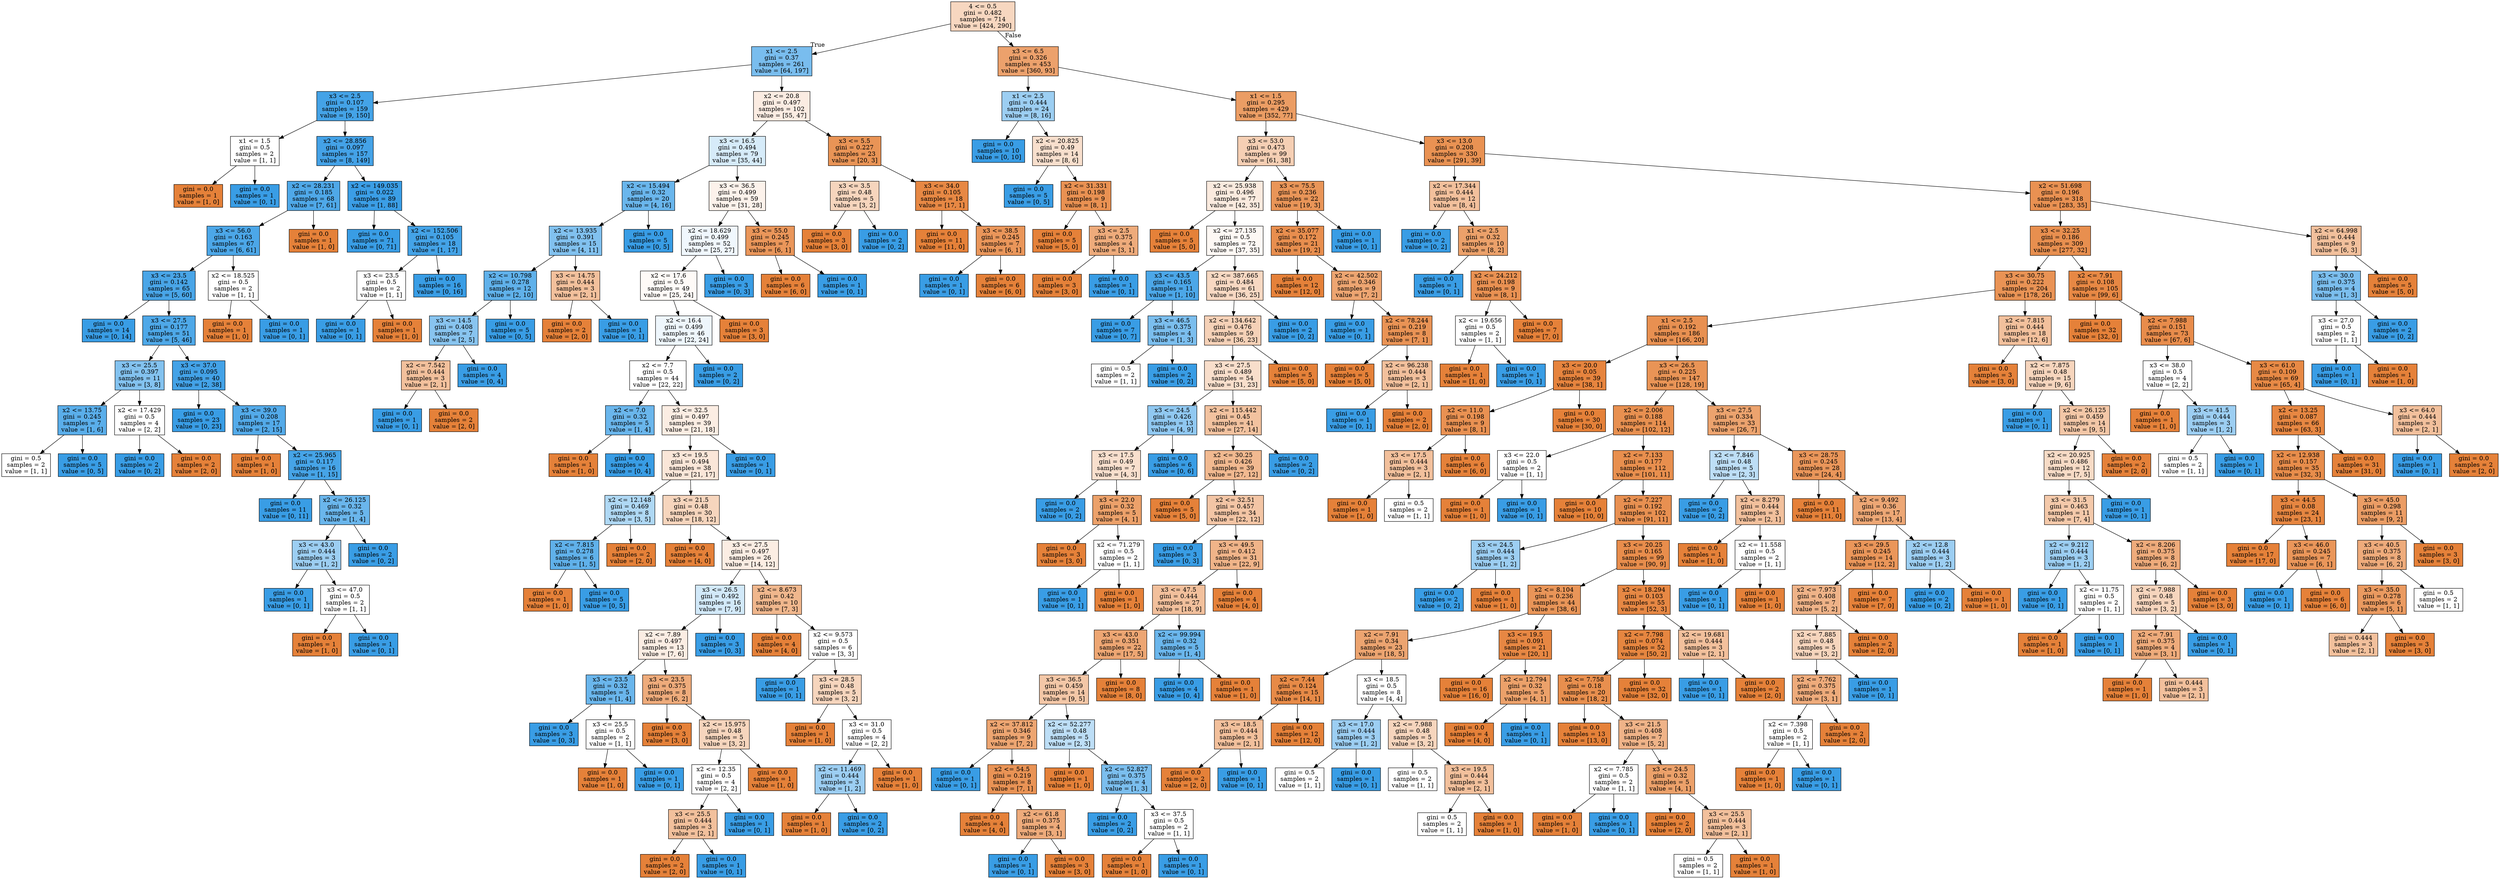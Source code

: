 digraph Tree {
node [shape=box, style="filled", color="black"] ;
0 [label="4 <= 0.5\ngini = 0.482\nsamples = 714\nvalue = [424, 290]", fillcolor="#e5813951"] ;
1 [label="x1 <= 2.5\ngini = 0.37\nsamples = 261\nvalue = [64, 197]", fillcolor="#399de5ac"] ;
0 -> 1 [labeldistance=2.5, labelangle=45, headlabel="True"] ;
2 [label="x3 <= 2.5\ngini = 0.107\nsamples = 159\nvalue = [9, 150]", fillcolor="#399de5f0"] ;
1 -> 2 ;
3 [label="x1 <= 1.5\ngini = 0.5\nsamples = 2\nvalue = [1, 1]", fillcolor="#e5813900"] ;
2 -> 3 ;
4 [label="gini = 0.0\nsamples = 1\nvalue = [1, 0]", fillcolor="#e58139ff"] ;
3 -> 4 ;
5 [label="gini = 0.0\nsamples = 1\nvalue = [0, 1]", fillcolor="#399de5ff"] ;
3 -> 5 ;
6 [label="x2 <= 28.856\ngini = 0.097\nsamples = 157\nvalue = [8, 149]", fillcolor="#399de5f1"] ;
2 -> 6 ;
7 [label="x2 <= 28.231\ngini = 0.185\nsamples = 68\nvalue = [7, 61]", fillcolor="#399de5e2"] ;
6 -> 7 ;
8 [label="x3 <= 56.0\ngini = 0.163\nsamples = 67\nvalue = [6, 61]", fillcolor="#399de5e6"] ;
7 -> 8 ;
9 [label="x3 <= 23.5\ngini = 0.142\nsamples = 65\nvalue = [5, 60]", fillcolor="#399de5ea"] ;
8 -> 9 ;
10 [label="gini = 0.0\nsamples = 14\nvalue = [0, 14]", fillcolor="#399de5ff"] ;
9 -> 10 ;
11 [label="x3 <= 27.5\ngini = 0.177\nsamples = 51\nvalue = [5, 46]", fillcolor="#399de5e3"] ;
9 -> 11 ;
12 [label="x3 <= 25.5\ngini = 0.397\nsamples = 11\nvalue = [3, 8]", fillcolor="#399de59f"] ;
11 -> 12 ;
13 [label="x2 <= 13.75\ngini = 0.245\nsamples = 7\nvalue = [1, 6]", fillcolor="#399de5d4"] ;
12 -> 13 ;
14 [label="gini = 0.5\nsamples = 2\nvalue = [1, 1]", fillcolor="#e5813900"] ;
13 -> 14 ;
15 [label="gini = 0.0\nsamples = 5\nvalue = [0, 5]", fillcolor="#399de5ff"] ;
13 -> 15 ;
16 [label="x2 <= 17.429\ngini = 0.5\nsamples = 4\nvalue = [2, 2]", fillcolor="#e5813900"] ;
12 -> 16 ;
17 [label="gini = 0.0\nsamples = 2\nvalue = [0, 2]", fillcolor="#399de5ff"] ;
16 -> 17 ;
18 [label="gini = 0.0\nsamples = 2\nvalue = [2, 0]", fillcolor="#e58139ff"] ;
16 -> 18 ;
19 [label="x3 <= 37.0\ngini = 0.095\nsamples = 40\nvalue = [2, 38]", fillcolor="#399de5f2"] ;
11 -> 19 ;
20 [label="gini = 0.0\nsamples = 23\nvalue = [0, 23]", fillcolor="#399de5ff"] ;
19 -> 20 ;
21 [label="x3 <= 39.0\ngini = 0.208\nsamples = 17\nvalue = [2, 15]", fillcolor="#399de5dd"] ;
19 -> 21 ;
22 [label="gini = 0.0\nsamples = 1\nvalue = [1, 0]", fillcolor="#e58139ff"] ;
21 -> 22 ;
23 [label="x2 <= 25.965\ngini = 0.117\nsamples = 16\nvalue = [1, 15]", fillcolor="#399de5ee"] ;
21 -> 23 ;
24 [label="gini = 0.0\nsamples = 11\nvalue = [0, 11]", fillcolor="#399de5ff"] ;
23 -> 24 ;
25 [label="x2 <= 26.125\ngini = 0.32\nsamples = 5\nvalue = [1, 4]", fillcolor="#399de5bf"] ;
23 -> 25 ;
26 [label="x3 <= 43.0\ngini = 0.444\nsamples = 3\nvalue = [1, 2]", fillcolor="#399de57f"] ;
25 -> 26 ;
27 [label="gini = 0.0\nsamples = 1\nvalue = [0, 1]", fillcolor="#399de5ff"] ;
26 -> 27 ;
28 [label="x3 <= 47.0\ngini = 0.5\nsamples = 2\nvalue = [1, 1]", fillcolor="#e5813900"] ;
26 -> 28 ;
29 [label="gini = 0.0\nsamples = 1\nvalue = [1, 0]", fillcolor="#e58139ff"] ;
28 -> 29 ;
30 [label="gini = 0.0\nsamples = 1\nvalue = [0, 1]", fillcolor="#399de5ff"] ;
28 -> 30 ;
31 [label="gini = 0.0\nsamples = 2\nvalue = [0, 2]", fillcolor="#399de5ff"] ;
25 -> 31 ;
32 [label="x2 <= 18.525\ngini = 0.5\nsamples = 2\nvalue = [1, 1]", fillcolor="#e5813900"] ;
8 -> 32 ;
33 [label="gini = 0.0\nsamples = 1\nvalue = [1, 0]", fillcolor="#e58139ff"] ;
32 -> 33 ;
34 [label="gini = 0.0\nsamples = 1\nvalue = [0, 1]", fillcolor="#399de5ff"] ;
32 -> 34 ;
35 [label="gini = 0.0\nsamples = 1\nvalue = [1, 0]", fillcolor="#e58139ff"] ;
7 -> 35 ;
36 [label="x2 <= 149.035\ngini = 0.022\nsamples = 89\nvalue = [1, 88]", fillcolor="#399de5fc"] ;
6 -> 36 ;
37 [label="gini = 0.0\nsamples = 71\nvalue = [0, 71]", fillcolor="#399de5ff"] ;
36 -> 37 ;
38 [label="x2 <= 152.506\ngini = 0.105\nsamples = 18\nvalue = [1, 17]", fillcolor="#399de5f0"] ;
36 -> 38 ;
39 [label="x3 <= 23.5\ngini = 0.5\nsamples = 2\nvalue = [1, 1]", fillcolor="#e5813900"] ;
38 -> 39 ;
40 [label="gini = 0.0\nsamples = 1\nvalue = [0, 1]", fillcolor="#399de5ff"] ;
39 -> 40 ;
41 [label="gini = 0.0\nsamples = 1\nvalue = [1, 0]", fillcolor="#e58139ff"] ;
39 -> 41 ;
42 [label="gini = 0.0\nsamples = 16\nvalue = [0, 16]", fillcolor="#399de5ff"] ;
38 -> 42 ;
43 [label="x2 <= 20.8\ngini = 0.497\nsamples = 102\nvalue = [55, 47]", fillcolor="#e5813925"] ;
1 -> 43 ;
44 [label="x3 <= 16.5\ngini = 0.494\nsamples = 79\nvalue = [35, 44]", fillcolor="#399de534"] ;
43 -> 44 ;
45 [label="x2 <= 15.494\ngini = 0.32\nsamples = 20\nvalue = [4, 16]", fillcolor="#399de5bf"] ;
44 -> 45 ;
46 [label="x2 <= 13.935\ngini = 0.391\nsamples = 15\nvalue = [4, 11]", fillcolor="#399de5a2"] ;
45 -> 46 ;
47 [label="x2 <= 10.798\ngini = 0.278\nsamples = 12\nvalue = [2, 10]", fillcolor="#399de5cc"] ;
46 -> 47 ;
48 [label="x3 <= 14.5\ngini = 0.408\nsamples = 7\nvalue = [2, 5]", fillcolor="#399de599"] ;
47 -> 48 ;
49 [label="x2 <= 7.542\ngini = 0.444\nsamples = 3\nvalue = [2, 1]", fillcolor="#e581397f"] ;
48 -> 49 ;
50 [label="gini = 0.0\nsamples = 1\nvalue = [0, 1]", fillcolor="#399de5ff"] ;
49 -> 50 ;
51 [label="gini = 0.0\nsamples = 2\nvalue = [2, 0]", fillcolor="#e58139ff"] ;
49 -> 51 ;
52 [label="gini = 0.0\nsamples = 4\nvalue = [0, 4]", fillcolor="#399de5ff"] ;
48 -> 52 ;
53 [label="gini = 0.0\nsamples = 5\nvalue = [0, 5]", fillcolor="#399de5ff"] ;
47 -> 53 ;
54 [label="x3 <= 14.75\ngini = 0.444\nsamples = 3\nvalue = [2, 1]", fillcolor="#e581397f"] ;
46 -> 54 ;
55 [label="gini = 0.0\nsamples = 2\nvalue = [2, 0]", fillcolor="#e58139ff"] ;
54 -> 55 ;
56 [label="gini = 0.0\nsamples = 1\nvalue = [0, 1]", fillcolor="#399de5ff"] ;
54 -> 56 ;
57 [label="gini = 0.0\nsamples = 5\nvalue = [0, 5]", fillcolor="#399de5ff"] ;
45 -> 57 ;
58 [label="x3 <= 36.5\ngini = 0.499\nsamples = 59\nvalue = [31, 28]", fillcolor="#e5813919"] ;
44 -> 58 ;
59 [label="x2 <= 18.629\ngini = 0.499\nsamples = 52\nvalue = [25, 27]", fillcolor="#399de513"] ;
58 -> 59 ;
60 [label="x2 <= 17.6\ngini = 0.5\nsamples = 49\nvalue = [25, 24]", fillcolor="#e581390a"] ;
59 -> 60 ;
61 [label="x2 <= 16.4\ngini = 0.499\nsamples = 46\nvalue = [22, 24]", fillcolor="#399de515"] ;
60 -> 61 ;
62 [label="x2 <= 7.7\ngini = 0.5\nsamples = 44\nvalue = [22, 22]", fillcolor="#e5813900"] ;
61 -> 62 ;
63 [label="x2 <= 7.0\ngini = 0.32\nsamples = 5\nvalue = [1, 4]", fillcolor="#399de5bf"] ;
62 -> 63 ;
64 [label="gini = 0.0\nsamples = 1\nvalue = [1, 0]", fillcolor="#e58139ff"] ;
63 -> 64 ;
65 [label="gini = 0.0\nsamples = 4\nvalue = [0, 4]", fillcolor="#399de5ff"] ;
63 -> 65 ;
66 [label="x3 <= 32.5\ngini = 0.497\nsamples = 39\nvalue = [21, 18]", fillcolor="#e5813924"] ;
62 -> 66 ;
67 [label="x3 <= 19.5\ngini = 0.494\nsamples = 38\nvalue = [21, 17]", fillcolor="#e5813931"] ;
66 -> 67 ;
68 [label="x2 <= 12.148\ngini = 0.469\nsamples = 8\nvalue = [3, 5]", fillcolor="#399de566"] ;
67 -> 68 ;
69 [label="x2 <= 7.815\ngini = 0.278\nsamples = 6\nvalue = [1, 5]", fillcolor="#399de5cc"] ;
68 -> 69 ;
70 [label="gini = 0.0\nsamples = 1\nvalue = [1, 0]", fillcolor="#e58139ff"] ;
69 -> 70 ;
71 [label="gini = 0.0\nsamples = 5\nvalue = [0, 5]", fillcolor="#399de5ff"] ;
69 -> 71 ;
72 [label="gini = 0.0\nsamples = 2\nvalue = [2, 0]", fillcolor="#e58139ff"] ;
68 -> 72 ;
73 [label="x3 <= 21.5\ngini = 0.48\nsamples = 30\nvalue = [18, 12]", fillcolor="#e5813955"] ;
67 -> 73 ;
74 [label="gini = 0.0\nsamples = 4\nvalue = [4, 0]", fillcolor="#e58139ff"] ;
73 -> 74 ;
75 [label="x3 <= 27.5\ngini = 0.497\nsamples = 26\nvalue = [14, 12]", fillcolor="#e5813924"] ;
73 -> 75 ;
76 [label="x3 <= 26.5\ngini = 0.492\nsamples = 16\nvalue = [7, 9]", fillcolor="#399de539"] ;
75 -> 76 ;
77 [label="x2 <= 7.89\ngini = 0.497\nsamples = 13\nvalue = [7, 6]", fillcolor="#e5813924"] ;
76 -> 77 ;
78 [label="x3 <= 23.5\ngini = 0.32\nsamples = 5\nvalue = [1, 4]", fillcolor="#399de5bf"] ;
77 -> 78 ;
79 [label="gini = 0.0\nsamples = 3\nvalue = [0, 3]", fillcolor="#399de5ff"] ;
78 -> 79 ;
80 [label="x3 <= 25.5\ngini = 0.5\nsamples = 2\nvalue = [1, 1]", fillcolor="#e5813900"] ;
78 -> 80 ;
81 [label="gini = 0.0\nsamples = 1\nvalue = [1, 0]", fillcolor="#e58139ff"] ;
80 -> 81 ;
82 [label="gini = 0.0\nsamples = 1\nvalue = [0, 1]", fillcolor="#399de5ff"] ;
80 -> 82 ;
83 [label="x3 <= 23.5\ngini = 0.375\nsamples = 8\nvalue = [6, 2]", fillcolor="#e58139aa"] ;
77 -> 83 ;
84 [label="gini = 0.0\nsamples = 3\nvalue = [3, 0]", fillcolor="#e58139ff"] ;
83 -> 84 ;
85 [label="x2 <= 15.975\ngini = 0.48\nsamples = 5\nvalue = [3, 2]", fillcolor="#e5813955"] ;
83 -> 85 ;
86 [label="x2 <= 12.35\ngini = 0.5\nsamples = 4\nvalue = [2, 2]", fillcolor="#e5813900"] ;
85 -> 86 ;
87 [label="x3 <= 25.5\ngini = 0.444\nsamples = 3\nvalue = [2, 1]", fillcolor="#e581397f"] ;
86 -> 87 ;
88 [label="gini = 0.0\nsamples = 2\nvalue = [2, 0]", fillcolor="#e58139ff"] ;
87 -> 88 ;
89 [label="gini = 0.0\nsamples = 1\nvalue = [0, 1]", fillcolor="#399de5ff"] ;
87 -> 89 ;
90 [label="gini = 0.0\nsamples = 1\nvalue = [0, 1]", fillcolor="#399de5ff"] ;
86 -> 90 ;
91 [label="gini = 0.0\nsamples = 1\nvalue = [1, 0]", fillcolor="#e58139ff"] ;
85 -> 91 ;
92 [label="gini = 0.0\nsamples = 3\nvalue = [0, 3]", fillcolor="#399de5ff"] ;
76 -> 92 ;
93 [label="x2 <= 8.673\ngini = 0.42\nsamples = 10\nvalue = [7, 3]", fillcolor="#e5813992"] ;
75 -> 93 ;
94 [label="gini = 0.0\nsamples = 4\nvalue = [4, 0]", fillcolor="#e58139ff"] ;
93 -> 94 ;
95 [label="x2 <= 9.573\ngini = 0.5\nsamples = 6\nvalue = [3, 3]", fillcolor="#e5813900"] ;
93 -> 95 ;
96 [label="gini = 0.0\nsamples = 1\nvalue = [0, 1]", fillcolor="#399de5ff"] ;
95 -> 96 ;
97 [label="x3 <= 28.5\ngini = 0.48\nsamples = 5\nvalue = [3, 2]", fillcolor="#e5813955"] ;
95 -> 97 ;
98 [label="gini = 0.0\nsamples = 1\nvalue = [1, 0]", fillcolor="#e58139ff"] ;
97 -> 98 ;
99 [label="x3 <= 31.0\ngini = 0.5\nsamples = 4\nvalue = [2, 2]", fillcolor="#e5813900"] ;
97 -> 99 ;
100 [label="x2 <= 11.469\ngini = 0.444\nsamples = 3\nvalue = [1, 2]", fillcolor="#399de57f"] ;
99 -> 100 ;
101 [label="gini = 0.0\nsamples = 1\nvalue = [1, 0]", fillcolor="#e58139ff"] ;
100 -> 101 ;
102 [label="gini = 0.0\nsamples = 2\nvalue = [0, 2]", fillcolor="#399de5ff"] ;
100 -> 102 ;
103 [label="gini = 0.0\nsamples = 1\nvalue = [1, 0]", fillcolor="#e58139ff"] ;
99 -> 103 ;
104 [label="gini = 0.0\nsamples = 1\nvalue = [0, 1]", fillcolor="#399de5ff"] ;
66 -> 104 ;
105 [label="gini = 0.0\nsamples = 2\nvalue = [0, 2]", fillcolor="#399de5ff"] ;
61 -> 105 ;
106 [label="gini = 0.0\nsamples = 3\nvalue = [3, 0]", fillcolor="#e58139ff"] ;
60 -> 106 ;
107 [label="gini = 0.0\nsamples = 3\nvalue = [0, 3]", fillcolor="#399de5ff"] ;
59 -> 107 ;
108 [label="x3 <= 55.0\ngini = 0.245\nsamples = 7\nvalue = [6, 1]", fillcolor="#e58139d4"] ;
58 -> 108 ;
109 [label="gini = 0.0\nsamples = 6\nvalue = [6, 0]", fillcolor="#e58139ff"] ;
108 -> 109 ;
110 [label="gini = 0.0\nsamples = 1\nvalue = [0, 1]", fillcolor="#399de5ff"] ;
108 -> 110 ;
111 [label="x3 <= 5.5\ngini = 0.227\nsamples = 23\nvalue = [20, 3]", fillcolor="#e58139d9"] ;
43 -> 111 ;
112 [label="x3 <= 3.5\ngini = 0.48\nsamples = 5\nvalue = [3, 2]", fillcolor="#e5813955"] ;
111 -> 112 ;
113 [label="gini = 0.0\nsamples = 3\nvalue = [3, 0]", fillcolor="#e58139ff"] ;
112 -> 113 ;
114 [label="gini = 0.0\nsamples = 2\nvalue = [0, 2]", fillcolor="#399de5ff"] ;
112 -> 114 ;
115 [label="x3 <= 34.0\ngini = 0.105\nsamples = 18\nvalue = [17, 1]", fillcolor="#e58139f0"] ;
111 -> 115 ;
116 [label="gini = 0.0\nsamples = 11\nvalue = [11, 0]", fillcolor="#e58139ff"] ;
115 -> 116 ;
117 [label="x3 <= 38.5\ngini = 0.245\nsamples = 7\nvalue = [6, 1]", fillcolor="#e58139d4"] ;
115 -> 117 ;
118 [label="gini = 0.0\nsamples = 1\nvalue = [0, 1]", fillcolor="#399de5ff"] ;
117 -> 118 ;
119 [label="gini = 0.0\nsamples = 6\nvalue = [6, 0]", fillcolor="#e58139ff"] ;
117 -> 119 ;
120 [label="x3 <= 6.5\ngini = 0.326\nsamples = 453\nvalue = [360, 93]", fillcolor="#e58139bd"] ;
0 -> 120 [labeldistance=2.5, labelangle=-45, headlabel="False"] ;
121 [label="x1 <= 2.5\ngini = 0.444\nsamples = 24\nvalue = [8, 16]", fillcolor="#399de57f"] ;
120 -> 121 ;
122 [label="gini = 0.0\nsamples = 10\nvalue = [0, 10]", fillcolor="#399de5ff"] ;
121 -> 122 ;
123 [label="x2 <= 20.825\ngini = 0.49\nsamples = 14\nvalue = [8, 6]", fillcolor="#e5813940"] ;
121 -> 123 ;
124 [label="gini = 0.0\nsamples = 5\nvalue = [0, 5]", fillcolor="#399de5ff"] ;
123 -> 124 ;
125 [label="x2 <= 31.331\ngini = 0.198\nsamples = 9\nvalue = [8, 1]", fillcolor="#e58139df"] ;
123 -> 125 ;
126 [label="gini = 0.0\nsamples = 5\nvalue = [5, 0]", fillcolor="#e58139ff"] ;
125 -> 126 ;
127 [label="x3 <= 2.5\ngini = 0.375\nsamples = 4\nvalue = [3, 1]", fillcolor="#e58139aa"] ;
125 -> 127 ;
128 [label="gini = 0.0\nsamples = 3\nvalue = [3, 0]", fillcolor="#e58139ff"] ;
127 -> 128 ;
129 [label="gini = 0.0\nsamples = 1\nvalue = [0, 1]", fillcolor="#399de5ff"] ;
127 -> 129 ;
130 [label="x1 <= 1.5\ngini = 0.295\nsamples = 429\nvalue = [352, 77]", fillcolor="#e58139c7"] ;
120 -> 130 ;
131 [label="x3 <= 53.0\ngini = 0.473\nsamples = 99\nvalue = [61, 38]", fillcolor="#e5813960"] ;
130 -> 131 ;
132 [label="x2 <= 25.938\ngini = 0.496\nsamples = 77\nvalue = [42, 35]", fillcolor="#e581392a"] ;
131 -> 132 ;
133 [label="gini = 0.0\nsamples = 5\nvalue = [5, 0]", fillcolor="#e58139ff"] ;
132 -> 133 ;
134 [label="x2 <= 27.135\ngini = 0.5\nsamples = 72\nvalue = [37, 35]", fillcolor="#e581390e"] ;
132 -> 134 ;
135 [label="x3 <= 43.5\ngini = 0.165\nsamples = 11\nvalue = [1, 10]", fillcolor="#399de5e6"] ;
134 -> 135 ;
136 [label="gini = 0.0\nsamples = 7\nvalue = [0, 7]", fillcolor="#399de5ff"] ;
135 -> 136 ;
137 [label="x3 <= 46.5\ngini = 0.375\nsamples = 4\nvalue = [1, 3]", fillcolor="#399de5aa"] ;
135 -> 137 ;
138 [label="gini = 0.5\nsamples = 2\nvalue = [1, 1]", fillcolor="#e5813900"] ;
137 -> 138 ;
139 [label="gini = 0.0\nsamples = 2\nvalue = [0, 2]", fillcolor="#399de5ff"] ;
137 -> 139 ;
140 [label="x2 <= 387.665\ngini = 0.484\nsamples = 61\nvalue = [36, 25]", fillcolor="#e581394e"] ;
134 -> 140 ;
141 [label="x2 <= 134.642\ngini = 0.476\nsamples = 59\nvalue = [36, 23]", fillcolor="#e581395c"] ;
140 -> 141 ;
142 [label="x3 <= 27.5\ngini = 0.489\nsamples = 54\nvalue = [31, 23]", fillcolor="#e5813942"] ;
141 -> 142 ;
143 [label="x3 <= 24.5\ngini = 0.426\nsamples = 13\nvalue = [4, 9]", fillcolor="#399de58e"] ;
142 -> 143 ;
144 [label="x3 <= 17.5\ngini = 0.49\nsamples = 7\nvalue = [4, 3]", fillcolor="#e5813940"] ;
143 -> 144 ;
145 [label="gini = 0.0\nsamples = 2\nvalue = [0, 2]", fillcolor="#399de5ff"] ;
144 -> 145 ;
146 [label="x3 <= 22.0\ngini = 0.32\nsamples = 5\nvalue = [4, 1]", fillcolor="#e58139bf"] ;
144 -> 146 ;
147 [label="gini = 0.0\nsamples = 3\nvalue = [3, 0]", fillcolor="#e58139ff"] ;
146 -> 147 ;
148 [label="x2 <= 71.279\ngini = 0.5\nsamples = 2\nvalue = [1, 1]", fillcolor="#e5813900"] ;
146 -> 148 ;
149 [label="gini = 0.0\nsamples = 1\nvalue = [0, 1]", fillcolor="#399de5ff"] ;
148 -> 149 ;
150 [label="gini = 0.0\nsamples = 1\nvalue = [1, 0]", fillcolor="#e58139ff"] ;
148 -> 150 ;
151 [label="gini = 0.0\nsamples = 6\nvalue = [0, 6]", fillcolor="#399de5ff"] ;
143 -> 151 ;
152 [label="x2 <= 115.442\ngini = 0.45\nsamples = 41\nvalue = [27, 14]", fillcolor="#e581397b"] ;
142 -> 152 ;
153 [label="x2 <= 30.25\ngini = 0.426\nsamples = 39\nvalue = [27, 12]", fillcolor="#e581398e"] ;
152 -> 153 ;
154 [label="gini = 0.0\nsamples = 5\nvalue = [5, 0]", fillcolor="#e58139ff"] ;
153 -> 154 ;
155 [label="x2 <= 32.51\ngini = 0.457\nsamples = 34\nvalue = [22, 12]", fillcolor="#e5813974"] ;
153 -> 155 ;
156 [label="gini = 0.0\nsamples = 3\nvalue = [0, 3]", fillcolor="#399de5ff"] ;
155 -> 156 ;
157 [label="x3 <= 49.5\ngini = 0.412\nsamples = 31\nvalue = [22, 9]", fillcolor="#e5813997"] ;
155 -> 157 ;
158 [label="x3 <= 47.5\ngini = 0.444\nsamples = 27\nvalue = [18, 9]", fillcolor="#e581397f"] ;
157 -> 158 ;
159 [label="x3 <= 43.0\ngini = 0.351\nsamples = 22\nvalue = [17, 5]", fillcolor="#e58139b4"] ;
158 -> 159 ;
160 [label="x3 <= 36.5\ngini = 0.459\nsamples = 14\nvalue = [9, 5]", fillcolor="#e5813971"] ;
159 -> 160 ;
161 [label="x2 <= 37.812\ngini = 0.346\nsamples = 9\nvalue = [7, 2]", fillcolor="#e58139b6"] ;
160 -> 161 ;
162 [label="gini = 0.0\nsamples = 1\nvalue = [0, 1]", fillcolor="#399de5ff"] ;
161 -> 162 ;
163 [label="x2 <= 54.5\ngini = 0.219\nsamples = 8\nvalue = [7, 1]", fillcolor="#e58139db"] ;
161 -> 163 ;
164 [label="gini = 0.0\nsamples = 4\nvalue = [4, 0]", fillcolor="#e58139ff"] ;
163 -> 164 ;
165 [label="x2 <= 61.8\ngini = 0.375\nsamples = 4\nvalue = [3, 1]", fillcolor="#e58139aa"] ;
163 -> 165 ;
166 [label="gini = 0.0\nsamples = 1\nvalue = [0, 1]", fillcolor="#399de5ff"] ;
165 -> 166 ;
167 [label="gini = 0.0\nsamples = 3\nvalue = [3, 0]", fillcolor="#e58139ff"] ;
165 -> 167 ;
168 [label="x2 <= 52.277\ngini = 0.48\nsamples = 5\nvalue = [2, 3]", fillcolor="#399de555"] ;
160 -> 168 ;
169 [label="gini = 0.0\nsamples = 1\nvalue = [1, 0]", fillcolor="#e58139ff"] ;
168 -> 169 ;
170 [label="x2 <= 52.827\ngini = 0.375\nsamples = 4\nvalue = [1, 3]", fillcolor="#399de5aa"] ;
168 -> 170 ;
171 [label="gini = 0.0\nsamples = 2\nvalue = [0, 2]", fillcolor="#399de5ff"] ;
170 -> 171 ;
172 [label="x3 <= 37.5\ngini = 0.5\nsamples = 2\nvalue = [1, 1]", fillcolor="#e5813900"] ;
170 -> 172 ;
173 [label="gini = 0.0\nsamples = 1\nvalue = [1, 0]", fillcolor="#e58139ff"] ;
172 -> 173 ;
174 [label="gini = 0.0\nsamples = 1\nvalue = [0, 1]", fillcolor="#399de5ff"] ;
172 -> 174 ;
175 [label="gini = 0.0\nsamples = 8\nvalue = [8, 0]", fillcolor="#e58139ff"] ;
159 -> 175 ;
176 [label="x2 <= 99.994\ngini = 0.32\nsamples = 5\nvalue = [1, 4]", fillcolor="#399de5bf"] ;
158 -> 176 ;
177 [label="gini = 0.0\nsamples = 4\nvalue = [0, 4]", fillcolor="#399de5ff"] ;
176 -> 177 ;
178 [label="gini = 0.0\nsamples = 1\nvalue = [1, 0]", fillcolor="#e58139ff"] ;
176 -> 178 ;
179 [label="gini = 0.0\nsamples = 4\nvalue = [4, 0]", fillcolor="#e58139ff"] ;
157 -> 179 ;
180 [label="gini = 0.0\nsamples = 2\nvalue = [0, 2]", fillcolor="#399de5ff"] ;
152 -> 180 ;
181 [label="gini = 0.0\nsamples = 5\nvalue = [5, 0]", fillcolor="#e58139ff"] ;
141 -> 181 ;
182 [label="gini = 0.0\nsamples = 2\nvalue = [0, 2]", fillcolor="#399de5ff"] ;
140 -> 182 ;
183 [label="x3 <= 75.5\ngini = 0.236\nsamples = 22\nvalue = [19, 3]", fillcolor="#e58139d7"] ;
131 -> 183 ;
184 [label="x2 <= 35.077\ngini = 0.172\nsamples = 21\nvalue = [19, 2]", fillcolor="#e58139e4"] ;
183 -> 184 ;
185 [label="gini = 0.0\nsamples = 12\nvalue = [12, 0]", fillcolor="#e58139ff"] ;
184 -> 185 ;
186 [label="x2 <= 42.502\ngini = 0.346\nsamples = 9\nvalue = [7, 2]", fillcolor="#e58139b6"] ;
184 -> 186 ;
187 [label="gini = 0.0\nsamples = 1\nvalue = [0, 1]", fillcolor="#399de5ff"] ;
186 -> 187 ;
188 [label="x2 <= 78.244\ngini = 0.219\nsamples = 8\nvalue = [7, 1]", fillcolor="#e58139db"] ;
186 -> 188 ;
189 [label="gini = 0.0\nsamples = 5\nvalue = [5, 0]", fillcolor="#e58139ff"] ;
188 -> 189 ;
190 [label="x2 <= 96.238\ngini = 0.444\nsamples = 3\nvalue = [2, 1]", fillcolor="#e581397f"] ;
188 -> 190 ;
191 [label="gini = 0.0\nsamples = 1\nvalue = [0, 1]", fillcolor="#399de5ff"] ;
190 -> 191 ;
192 [label="gini = 0.0\nsamples = 2\nvalue = [2, 0]", fillcolor="#e58139ff"] ;
190 -> 192 ;
193 [label="gini = 0.0\nsamples = 1\nvalue = [0, 1]", fillcolor="#399de5ff"] ;
183 -> 193 ;
194 [label="x3 <= 13.0\ngini = 0.208\nsamples = 330\nvalue = [291, 39]", fillcolor="#e58139dd"] ;
130 -> 194 ;
195 [label="x2 <= 17.344\ngini = 0.444\nsamples = 12\nvalue = [8, 4]", fillcolor="#e581397f"] ;
194 -> 195 ;
196 [label="gini = 0.0\nsamples = 2\nvalue = [0, 2]", fillcolor="#399de5ff"] ;
195 -> 196 ;
197 [label="x1 <= 2.5\ngini = 0.32\nsamples = 10\nvalue = [8, 2]", fillcolor="#e58139bf"] ;
195 -> 197 ;
198 [label="gini = 0.0\nsamples = 1\nvalue = [0, 1]", fillcolor="#399de5ff"] ;
197 -> 198 ;
199 [label="x2 <= 24.212\ngini = 0.198\nsamples = 9\nvalue = [8, 1]", fillcolor="#e58139df"] ;
197 -> 199 ;
200 [label="x2 <= 19.656\ngini = 0.5\nsamples = 2\nvalue = [1, 1]", fillcolor="#e5813900"] ;
199 -> 200 ;
201 [label="gini = 0.0\nsamples = 1\nvalue = [1, 0]", fillcolor="#e58139ff"] ;
200 -> 201 ;
202 [label="gini = 0.0\nsamples = 1\nvalue = [0, 1]", fillcolor="#399de5ff"] ;
200 -> 202 ;
203 [label="gini = 0.0\nsamples = 7\nvalue = [7, 0]", fillcolor="#e58139ff"] ;
199 -> 203 ;
204 [label="x2 <= 51.698\ngini = 0.196\nsamples = 318\nvalue = [283, 35]", fillcolor="#e58139df"] ;
194 -> 204 ;
205 [label="x3 <= 32.25\ngini = 0.186\nsamples = 309\nvalue = [277, 32]", fillcolor="#e58139e2"] ;
204 -> 205 ;
206 [label="x3 <= 30.75\ngini = 0.222\nsamples = 204\nvalue = [178, 26]", fillcolor="#e58139da"] ;
205 -> 206 ;
207 [label="x1 <= 2.5\ngini = 0.192\nsamples = 186\nvalue = [166, 20]", fillcolor="#e58139e0"] ;
206 -> 207 ;
208 [label="x3 <= 20.0\ngini = 0.05\nsamples = 39\nvalue = [38, 1]", fillcolor="#e58139f8"] ;
207 -> 208 ;
209 [label="x2 <= 11.0\ngini = 0.198\nsamples = 9\nvalue = [8, 1]", fillcolor="#e58139df"] ;
208 -> 209 ;
210 [label="x3 <= 17.5\ngini = 0.444\nsamples = 3\nvalue = [2, 1]", fillcolor="#e581397f"] ;
209 -> 210 ;
211 [label="gini = 0.0\nsamples = 1\nvalue = [1, 0]", fillcolor="#e58139ff"] ;
210 -> 211 ;
212 [label="gini = 0.5\nsamples = 2\nvalue = [1, 1]", fillcolor="#e5813900"] ;
210 -> 212 ;
213 [label="gini = 0.0\nsamples = 6\nvalue = [6, 0]", fillcolor="#e58139ff"] ;
209 -> 213 ;
214 [label="gini = 0.0\nsamples = 30\nvalue = [30, 0]", fillcolor="#e58139ff"] ;
208 -> 214 ;
215 [label="x3 <= 26.5\ngini = 0.225\nsamples = 147\nvalue = [128, 19]", fillcolor="#e58139d9"] ;
207 -> 215 ;
216 [label="x2 <= 2.006\ngini = 0.188\nsamples = 114\nvalue = [102, 12]", fillcolor="#e58139e1"] ;
215 -> 216 ;
217 [label="x3 <= 22.0\ngini = 0.5\nsamples = 2\nvalue = [1, 1]", fillcolor="#e5813900"] ;
216 -> 217 ;
218 [label="gini = 0.0\nsamples = 1\nvalue = [1, 0]", fillcolor="#e58139ff"] ;
217 -> 218 ;
219 [label="gini = 0.0\nsamples = 1\nvalue = [0, 1]", fillcolor="#399de5ff"] ;
217 -> 219 ;
220 [label="x2 <= 7.133\ngini = 0.177\nsamples = 112\nvalue = [101, 11]", fillcolor="#e58139e3"] ;
216 -> 220 ;
221 [label="gini = 0.0\nsamples = 10\nvalue = [10, 0]", fillcolor="#e58139ff"] ;
220 -> 221 ;
222 [label="x2 <= 7.227\ngini = 0.192\nsamples = 102\nvalue = [91, 11]", fillcolor="#e58139e0"] ;
220 -> 222 ;
223 [label="x3 <= 24.5\ngini = 0.444\nsamples = 3\nvalue = [1, 2]", fillcolor="#399de57f"] ;
222 -> 223 ;
224 [label="gini = 0.0\nsamples = 2\nvalue = [0, 2]", fillcolor="#399de5ff"] ;
223 -> 224 ;
225 [label="gini = 0.0\nsamples = 1\nvalue = [1, 0]", fillcolor="#e58139ff"] ;
223 -> 225 ;
226 [label="x3 <= 20.25\ngini = 0.165\nsamples = 99\nvalue = [90, 9]", fillcolor="#e58139e6"] ;
222 -> 226 ;
227 [label="x2 <= 8.104\ngini = 0.236\nsamples = 44\nvalue = [38, 6]", fillcolor="#e58139d7"] ;
226 -> 227 ;
228 [label="x2 <= 7.91\ngini = 0.34\nsamples = 23\nvalue = [18, 5]", fillcolor="#e58139b8"] ;
227 -> 228 ;
229 [label="x2 <= 7.44\ngini = 0.124\nsamples = 15\nvalue = [14, 1]", fillcolor="#e58139ed"] ;
228 -> 229 ;
230 [label="x3 <= 18.5\ngini = 0.444\nsamples = 3\nvalue = [2, 1]", fillcolor="#e581397f"] ;
229 -> 230 ;
231 [label="gini = 0.0\nsamples = 2\nvalue = [2, 0]", fillcolor="#e58139ff"] ;
230 -> 231 ;
232 [label="gini = 0.0\nsamples = 1\nvalue = [0, 1]", fillcolor="#399de5ff"] ;
230 -> 232 ;
233 [label="gini = 0.0\nsamples = 12\nvalue = [12, 0]", fillcolor="#e58139ff"] ;
229 -> 233 ;
234 [label="x3 <= 18.5\ngini = 0.5\nsamples = 8\nvalue = [4, 4]", fillcolor="#e5813900"] ;
228 -> 234 ;
235 [label="x3 <= 17.0\ngini = 0.444\nsamples = 3\nvalue = [1, 2]", fillcolor="#399de57f"] ;
234 -> 235 ;
236 [label="gini = 0.5\nsamples = 2\nvalue = [1, 1]", fillcolor="#e5813900"] ;
235 -> 236 ;
237 [label="gini = 0.0\nsamples = 1\nvalue = [0, 1]", fillcolor="#399de5ff"] ;
235 -> 237 ;
238 [label="x2 <= 7.988\ngini = 0.48\nsamples = 5\nvalue = [3, 2]", fillcolor="#e5813955"] ;
234 -> 238 ;
239 [label="gini = 0.5\nsamples = 2\nvalue = [1, 1]", fillcolor="#e5813900"] ;
238 -> 239 ;
240 [label="x3 <= 19.5\ngini = 0.444\nsamples = 3\nvalue = [2, 1]", fillcolor="#e581397f"] ;
238 -> 240 ;
241 [label="gini = 0.5\nsamples = 2\nvalue = [1, 1]", fillcolor="#e5813900"] ;
240 -> 241 ;
242 [label="gini = 0.0\nsamples = 1\nvalue = [1, 0]", fillcolor="#e58139ff"] ;
240 -> 242 ;
243 [label="x3 <= 19.5\ngini = 0.091\nsamples = 21\nvalue = [20, 1]", fillcolor="#e58139f2"] ;
227 -> 243 ;
244 [label="gini = 0.0\nsamples = 16\nvalue = [16, 0]", fillcolor="#e58139ff"] ;
243 -> 244 ;
245 [label="x2 <= 12.794\ngini = 0.32\nsamples = 5\nvalue = [4, 1]", fillcolor="#e58139bf"] ;
243 -> 245 ;
246 [label="gini = 0.0\nsamples = 4\nvalue = [4, 0]", fillcolor="#e58139ff"] ;
245 -> 246 ;
247 [label="gini = 0.0\nsamples = 1\nvalue = [0, 1]", fillcolor="#399de5ff"] ;
245 -> 247 ;
248 [label="x2 <= 18.294\ngini = 0.103\nsamples = 55\nvalue = [52, 3]", fillcolor="#e58139f0"] ;
226 -> 248 ;
249 [label="x2 <= 7.798\ngini = 0.074\nsamples = 52\nvalue = [50, 2]", fillcolor="#e58139f5"] ;
248 -> 249 ;
250 [label="x2 <= 7.758\ngini = 0.18\nsamples = 20\nvalue = [18, 2]", fillcolor="#e58139e3"] ;
249 -> 250 ;
251 [label="gini = 0.0\nsamples = 13\nvalue = [13, 0]", fillcolor="#e58139ff"] ;
250 -> 251 ;
252 [label="x3 <= 21.5\ngini = 0.408\nsamples = 7\nvalue = [5, 2]", fillcolor="#e5813999"] ;
250 -> 252 ;
253 [label="x2 <= 7.785\ngini = 0.5\nsamples = 2\nvalue = [1, 1]", fillcolor="#e5813900"] ;
252 -> 253 ;
254 [label="gini = 0.0\nsamples = 1\nvalue = [1, 0]", fillcolor="#e58139ff"] ;
253 -> 254 ;
255 [label="gini = 0.0\nsamples = 1\nvalue = [0, 1]", fillcolor="#399de5ff"] ;
253 -> 255 ;
256 [label="x3 <= 24.5\ngini = 0.32\nsamples = 5\nvalue = [4, 1]", fillcolor="#e58139bf"] ;
252 -> 256 ;
257 [label="gini = 0.0\nsamples = 2\nvalue = [2, 0]", fillcolor="#e58139ff"] ;
256 -> 257 ;
258 [label="x3 <= 25.5\ngini = 0.444\nsamples = 3\nvalue = [2, 1]", fillcolor="#e581397f"] ;
256 -> 258 ;
259 [label="gini = 0.5\nsamples = 2\nvalue = [1, 1]", fillcolor="#e5813900"] ;
258 -> 259 ;
260 [label="gini = 0.0\nsamples = 1\nvalue = [1, 0]", fillcolor="#e58139ff"] ;
258 -> 260 ;
261 [label="gini = 0.0\nsamples = 32\nvalue = [32, 0]", fillcolor="#e58139ff"] ;
249 -> 261 ;
262 [label="x2 <= 19.681\ngini = 0.444\nsamples = 3\nvalue = [2, 1]", fillcolor="#e581397f"] ;
248 -> 262 ;
263 [label="gini = 0.0\nsamples = 1\nvalue = [0, 1]", fillcolor="#399de5ff"] ;
262 -> 263 ;
264 [label="gini = 0.0\nsamples = 2\nvalue = [2, 0]", fillcolor="#e58139ff"] ;
262 -> 264 ;
265 [label="x3 <= 27.5\ngini = 0.334\nsamples = 33\nvalue = [26, 7]", fillcolor="#e58139ba"] ;
215 -> 265 ;
266 [label="x2 <= 7.846\ngini = 0.48\nsamples = 5\nvalue = [2, 3]", fillcolor="#399de555"] ;
265 -> 266 ;
267 [label="gini = 0.0\nsamples = 2\nvalue = [0, 2]", fillcolor="#399de5ff"] ;
266 -> 267 ;
268 [label="x2 <= 8.279\ngini = 0.444\nsamples = 3\nvalue = [2, 1]", fillcolor="#e581397f"] ;
266 -> 268 ;
269 [label="gini = 0.0\nsamples = 1\nvalue = [1, 0]", fillcolor="#e58139ff"] ;
268 -> 269 ;
270 [label="x2 <= 11.558\ngini = 0.5\nsamples = 2\nvalue = [1, 1]", fillcolor="#e5813900"] ;
268 -> 270 ;
271 [label="gini = 0.0\nsamples = 1\nvalue = [0, 1]", fillcolor="#399de5ff"] ;
270 -> 271 ;
272 [label="gini = 0.0\nsamples = 1\nvalue = [1, 0]", fillcolor="#e58139ff"] ;
270 -> 272 ;
273 [label="x3 <= 28.75\ngini = 0.245\nsamples = 28\nvalue = [24, 4]", fillcolor="#e58139d4"] ;
265 -> 273 ;
274 [label="gini = 0.0\nsamples = 11\nvalue = [11, 0]", fillcolor="#e58139ff"] ;
273 -> 274 ;
275 [label="x2 <= 9.492\ngini = 0.36\nsamples = 17\nvalue = [13, 4]", fillcolor="#e58139b1"] ;
273 -> 275 ;
276 [label="x3 <= 29.5\ngini = 0.245\nsamples = 14\nvalue = [12, 2]", fillcolor="#e58139d4"] ;
275 -> 276 ;
277 [label="x2 <= 7.973\ngini = 0.408\nsamples = 7\nvalue = [5, 2]", fillcolor="#e5813999"] ;
276 -> 277 ;
278 [label="x2 <= 7.885\ngini = 0.48\nsamples = 5\nvalue = [3, 2]", fillcolor="#e5813955"] ;
277 -> 278 ;
279 [label="x2 <= 7.762\ngini = 0.375\nsamples = 4\nvalue = [3, 1]", fillcolor="#e58139aa"] ;
278 -> 279 ;
280 [label="x2 <= 7.398\ngini = 0.5\nsamples = 2\nvalue = [1, 1]", fillcolor="#e5813900"] ;
279 -> 280 ;
281 [label="gini = 0.0\nsamples = 1\nvalue = [1, 0]", fillcolor="#e58139ff"] ;
280 -> 281 ;
282 [label="gini = 0.0\nsamples = 1\nvalue = [0, 1]", fillcolor="#399de5ff"] ;
280 -> 282 ;
283 [label="gini = 0.0\nsamples = 2\nvalue = [2, 0]", fillcolor="#e58139ff"] ;
279 -> 283 ;
284 [label="gini = 0.0\nsamples = 1\nvalue = [0, 1]", fillcolor="#399de5ff"] ;
278 -> 284 ;
285 [label="gini = 0.0\nsamples = 2\nvalue = [2, 0]", fillcolor="#e58139ff"] ;
277 -> 285 ;
286 [label="gini = 0.0\nsamples = 7\nvalue = [7, 0]", fillcolor="#e58139ff"] ;
276 -> 286 ;
287 [label="x2 <= 12.8\ngini = 0.444\nsamples = 3\nvalue = [1, 2]", fillcolor="#399de57f"] ;
275 -> 287 ;
288 [label="gini = 0.0\nsamples = 2\nvalue = [0, 2]", fillcolor="#399de5ff"] ;
287 -> 288 ;
289 [label="gini = 0.0\nsamples = 1\nvalue = [1, 0]", fillcolor="#e58139ff"] ;
287 -> 289 ;
290 [label="x2 <= 7.815\ngini = 0.444\nsamples = 18\nvalue = [12, 6]", fillcolor="#e581397f"] ;
206 -> 290 ;
291 [label="gini = 0.0\nsamples = 3\nvalue = [3, 0]", fillcolor="#e58139ff"] ;
290 -> 291 ;
292 [label="x2 <= 7.875\ngini = 0.48\nsamples = 15\nvalue = [9, 6]", fillcolor="#e5813955"] ;
290 -> 292 ;
293 [label="gini = 0.0\nsamples = 1\nvalue = [0, 1]", fillcolor="#399de5ff"] ;
292 -> 293 ;
294 [label="x2 <= 26.125\ngini = 0.459\nsamples = 14\nvalue = [9, 5]", fillcolor="#e5813971"] ;
292 -> 294 ;
295 [label="x2 <= 20.925\ngini = 0.486\nsamples = 12\nvalue = [7, 5]", fillcolor="#e5813949"] ;
294 -> 295 ;
296 [label="x3 <= 31.5\ngini = 0.463\nsamples = 11\nvalue = [7, 4]", fillcolor="#e581396d"] ;
295 -> 296 ;
297 [label="x2 <= 9.212\ngini = 0.444\nsamples = 3\nvalue = [1, 2]", fillcolor="#399de57f"] ;
296 -> 297 ;
298 [label="gini = 0.0\nsamples = 1\nvalue = [0, 1]", fillcolor="#399de5ff"] ;
297 -> 298 ;
299 [label="x2 <= 11.75\ngini = 0.5\nsamples = 2\nvalue = [1, 1]", fillcolor="#e5813900"] ;
297 -> 299 ;
300 [label="gini = 0.0\nsamples = 1\nvalue = [1, 0]", fillcolor="#e58139ff"] ;
299 -> 300 ;
301 [label="gini = 0.0\nsamples = 1\nvalue = [0, 1]", fillcolor="#399de5ff"] ;
299 -> 301 ;
302 [label="x2 <= 8.206\ngini = 0.375\nsamples = 8\nvalue = [6, 2]", fillcolor="#e58139aa"] ;
296 -> 302 ;
303 [label="x2 <= 7.988\ngini = 0.48\nsamples = 5\nvalue = [3, 2]", fillcolor="#e5813955"] ;
302 -> 303 ;
304 [label="x2 <= 7.91\ngini = 0.375\nsamples = 4\nvalue = [3, 1]", fillcolor="#e58139aa"] ;
303 -> 304 ;
305 [label="gini = 0.0\nsamples = 1\nvalue = [1, 0]", fillcolor="#e58139ff"] ;
304 -> 305 ;
306 [label="gini = 0.444\nsamples = 3\nvalue = [2, 1]", fillcolor="#e581397f"] ;
304 -> 306 ;
307 [label="gini = 0.0\nsamples = 1\nvalue = [0, 1]", fillcolor="#399de5ff"] ;
303 -> 307 ;
308 [label="gini = 0.0\nsamples = 3\nvalue = [3, 0]", fillcolor="#e58139ff"] ;
302 -> 308 ;
309 [label="gini = 0.0\nsamples = 1\nvalue = [0, 1]", fillcolor="#399de5ff"] ;
295 -> 309 ;
310 [label="gini = 0.0\nsamples = 2\nvalue = [2, 0]", fillcolor="#e58139ff"] ;
294 -> 310 ;
311 [label="x2 <= 7.91\ngini = 0.108\nsamples = 105\nvalue = [99, 6]", fillcolor="#e58139f0"] ;
205 -> 311 ;
312 [label="gini = 0.0\nsamples = 32\nvalue = [32, 0]", fillcolor="#e58139ff"] ;
311 -> 312 ;
313 [label="x2 <= 7.988\ngini = 0.151\nsamples = 73\nvalue = [67, 6]", fillcolor="#e58139e8"] ;
311 -> 313 ;
314 [label="x3 <= 38.0\ngini = 0.5\nsamples = 4\nvalue = [2, 2]", fillcolor="#e5813900"] ;
313 -> 314 ;
315 [label="gini = 0.0\nsamples = 1\nvalue = [1, 0]", fillcolor="#e58139ff"] ;
314 -> 315 ;
316 [label="x3 <= 41.5\ngini = 0.444\nsamples = 3\nvalue = [1, 2]", fillcolor="#399de57f"] ;
314 -> 316 ;
317 [label="gini = 0.5\nsamples = 2\nvalue = [1, 1]", fillcolor="#e5813900"] ;
316 -> 317 ;
318 [label="gini = 0.0\nsamples = 1\nvalue = [0, 1]", fillcolor="#399de5ff"] ;
316 -> 318 ;
319 [label="x3 <= 61.0\ngini = 0.109\nsamples = 69\nvalue = [65, 4]", fillcolor="#e58139ef"] ;
313 -> 319 ;
320 [label="x2 <= 13.25\ngini = 0.087\nsamples = 66\nvalue = [63, 3]", fillcolor="#e58139f3"] ;
319 -> 320 ;
321 [label="x2 <= 12.938\ngini = 0.157\nsamples = 35\nvalue = [32, 3]", fillcolor="#e58139e7"] ;
320 -> 321 ;
322 [label="x3 <= 44.5\ngini = 0.08\nsamples = 24\nvalue = [23, 1]", fillcolor="#e58139f4"] ;
321 -> 322 ;
323 [label="gini = 0.0\nsamples = 17\nvalue = [17, 0]", fillcolor="#e58139ff"] ;
322 -> 323 ;
324 [label="x3 <= 46.0\ngini = 0.245\nsamples = 7\nvalue = [6, 1]", fillcolor="#e58139d4"] ;
322 -> 324 ;
325 [label="gini = 0.0\nsamples = 1\nvalue = [0, 1]", fillcolor="#399de5ff"] ;
324 -> 325 ;
326 [label="gini = 0.0\nsamples = 6\nvalue = [6, 0]", fillcolor="#e58139ff"] ;
324 -> 326 ;
327 [label="x3 <= 45.0\ngini = 0.298\nsamples = 11\nvalue = [9, 2]", fillcolor="#e58139c6"] ;
321 -> 327 ;
328 [label="x3 <= 40.5\ngini = 0.375\nsamples = 8\nvalue = [6, 2]", fillcolor="#e58139aa"] ;
327 -> 328 ;
329 [label="x3 <= 35.0\ngini = 0.278\nsamples = 6\nvalue = [5, 1]", fillcolor="#e58139cc"] ;
328 -> 329 ;
330 [label="gini = 0.444\nsamples = 3\nvalue = [2, 1]", fillcolor="#e581397f"] ;
329 -> 330 ;
331 [label="gini = 0.0\nsamples = 3\nvalue = [3, 0]", fillcolor="#e58139ff"] ;
329 -> 331 ;
332 [label="gini = 0.5\nsamples = 2\nvalue = [1, 1]", fillcolor="#e5813900"] ;
328 -> 332 ;
333 [label="gini = 0.0\nsamples = 3\nvalue = [3, 0]", fillcolor="#e58139ff"] ;
327 -> 333 ;
334 [label="gini = 0.0\nsamples = 31\nvalue = [31, 0]", fillcolor="#e58139ff"] ;
320 -> 334 ;
335 [label="x3 <= 64.0\ngini = 0.444\nsamples = 3\nvalue = [2, 1]", fillcolor="#e581397f"] ;
319 -> 335 ;
336 [label="gini = 0.0\nsamples = 1\nvalue = [0, 1]", fillcolor="#399de5ff"] ;
335 -> 336 ;
337 [label="gini = 0.0\nsamples = 2\nvalue = [2, 0]", fillcolor="#e58139ff"] ;
335 -> 337 ;
338 [label="x2 <= 64.998\ngini = 0.444\nsamples = 9\nvalue = [6, 3]", fillcolor="#e581397f"] ;
204 -> 338 ;
339 [label="x3 <= 30.0\ngini = 0.375\nsamples = 4\nvalue = [1, 3]", fillcolor="#399de5aa"] ;
338 -> 339 ;
340 [label="x3 <= 27.0\ngini = 0.5\nsamples = 2\nvalue = [1, 1]", fillcolor="#e5813900"] ;
339 -> 340 ;
341 [label="gini = 0.0\nsamples = 1\nvalue = [0, 1]", fillcolor="#399de5ff"] ;
340 -> 341 ;
342 [label="gini = 0.0\nsamples = 1\nvalue = [1, 0]", fillcolor="#e58139ff"] ;
340 -> 342 ;
343 [label="gini = 0.0\nsamples = 2\nvalue = [0, 2]", fillcolor="#399de5ff"] ;
339 -> 343 ;
344 [label="gini = 0.0\nsamples = 5\nvalue = [5, 0]", fillcolor="#e58139ff"] ;
338 -> 344 ;
}